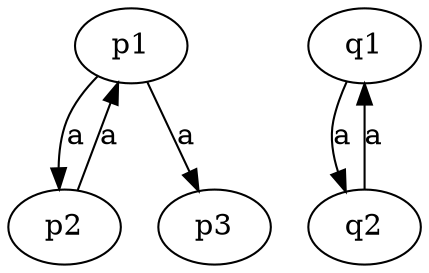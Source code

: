 digraph {
"p1" -> "p2" [label = "a"]
"p2" -> "p1" [label = "a"]
"q1" -> "q2" [label = "a"]
"q2" -> "q1" [label = "a"]
"p1" -> "p3" [label = "a"]
}